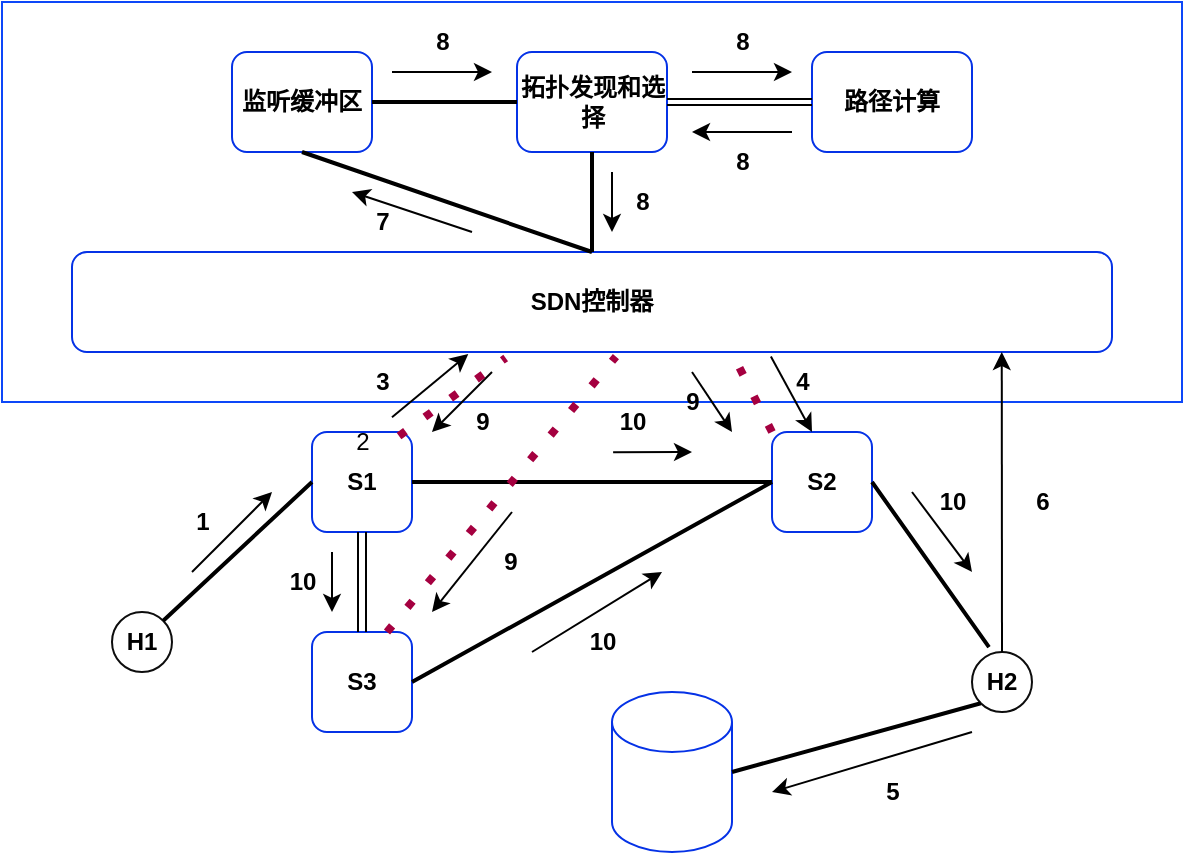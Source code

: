 <mxfile version="20.8.20" type="github">
  <diagram name="第 1 页" id="_-cEPPimM-bPHeNvY0Tm">
    <mxGraphModel dx="1127" dy="632" grid="1" gridSize="10" guides="1" tooltips="1" connect="1" arrows="1" fold="1" page="1" pageScale="1" pageWidth="827" pageHeight="1169" math="0" shadow="0">
      <root>
        <mxCell id="0" />
        <mxCell id="1" parent="0" />
        <mxCell id="IQGEfThaRfZfYVo38_s_-76" value="" style="verticalLabelPosition=bottom;verticalAlign=top;html=1;shape=mxgraph.basic.rect;fillColor2=none;strokeWidth=1;size=20;indent=5;fillStyle=auto;fillColor=none;strokeColor=#0d47f8;" vertex="1" parent="1">
          <mxGeometry x="145" y="55" width="590" height="200" as="geometry" />
        </mxCell>
        <mxCell id="IQGEfThaRfZfYVo38_s_-1" value="&lt;b&gt;监听缓冲区&lt;/b&gt;" style="rounded=1;whiteSpace=wrap;html=1;strokeColor=#0532e6;" vertex="1" parent="1">
          <mxGeometry x="260" y="80" width="70" height="50" as="geometry" />
        </mxCell>
        <mxCell id="IQGEfThaRfZfYVo38_s_-2" value="&lt;b&gt;拓扑发现和选择&lt;/b&gt;" style="rounded=1;whiteSpace=wrap;html=1;strokeColor=#0532e6;" vertex="1" parent="1">
          <mxGeometry x="402.5" y="80" width="75" height="50" as="geometry" />
        </mxCell>
        <mxCell id="IQGEfThaRfZfYVo38_s_-3" value="&lt;b&gt;路径计算&lt;/b&gt;" style="rounded=1;whiteSpace=wrap;html=1;strokeColor=#0532e6;" vertex="1" parent="1">
          <mxGeometry x="550" y="80" width="80" height="50" as="geometry" />
        </mxCell>
        <mxCell id="IQGEfThaRfZfYVo38_s_-4" value="&lt;b&gt;SDN控制器&lt;/b&gt;" style="rounded=1;whiteSpace=wrap;html=1;strokeColor=#0532e6;" vertex="1" parent="1">
          <mxGeometry x="180" y="180" width="520" height="50" as="geometry" />
        </mxCell>
        <mxCell id="IQGEfThaRfZfYVo38_s_-5" value="&lt;b&gt;S1&lt;/b&gt;" style="rounded=1;whiteSpace=wrap;html=1;strokeColor=#0532e6;" vertex="1" parent="1">
          <mxGeometry x="300" y="270" width="50" height="50" as="geometry" />
        </mxCell>
        <mxCell id="IQGEfThaRfZfYVo38_s_-6" value="&lt;b&gt;S3&lt;/b&gt;" style="rounded=1;whiteSpace=wrap;html=1;strokeColor=#0532e6;" vertex="1" parent="1">
          <mxGeometry x="300" y="370" width="50" height="50" as="geometry" />
        </mxCell>
        <mxCell id="IQGEfThaRfZfYVo38_s_-7" value="&lt;b&gt;S2&lt;/b&gt;" style="rounded=1;whiteSpace=wrap;html=1;strokeColor=#0532e6;" vertex="1" parent="1">
          <mxGeometry x="530" y="270" width="50" height="50" as="geometry" />
        </mxCell>
        <mxCell id="IQGEfThaRfZfYVo38_s_-9" value="" style="shape=cylinder3;whiteSpace=wrap;html=1;boundedLbl=1;backgroundOutline=1;size=15;strokeColor=#0532e6;rounded=1;" vertex="1" parent="1">
          <mxGeometry x="450" y="400" width="60" height="80" as="geometry" />
        </mxCell>
        <mxCell id="IQGEfThaRfZfYVo38_s_-11" value="&lt;b&gt;H1&lt;/b&gt;" style="ellipse;whiteSpace=wrap;html=1;aspect=fixed;strokeColor=#0d0d0d;rounded=1;gradientColor=none;" vertex="1" parent="1">
          <mxGeometry x="200" y="360" width="30" height="30" as="geometry" />
        </mxCell>
        <mxCell id="IQGEfThaRfZfYVo38_s_-12" value="&lt;b&gt;H2&lt;/b&gt;" style="ellipse;whiteSpace=wrap;html=1;aspect=fixed;strokeColor=#0d0d0d;rounded=1;" vertex="1" parent="1">
          <mxGeometry x="630" y="380" width="30" height="30" as="geometry" />
        </mxCell>
        <mxCell id="IQGEfThaRfZfYVo38_s_-16" value="" style="endArrow=none;html=1;rounded=0;shape=link;exitX=1;exitY=0.5;exitDx=0;exitDy=0;entryX=0;entryY=0.5;entryDx=0;entryDy=0;width=1;" edge="1" parent="1" source="IQGEfThaRfZfYVo38_s_-6" target="IQGEfThaRfZfYVo38_s_-7">
          <mxGeometry width="50" height="50" relative="1" as="geometry">
            <mxPoint x="390" y="350" as="sourcePoint" />
            <mxPoint x="440" y="300" as="targetPoint" />
          </mxGeometry>
        </mxCell>
        <mxCell id="IQGEfThaRfZfYVo38_s_-17" value="" style="endArrow=none;html=1;rounded=0;shape=link;exitX=1;exitY=0.5;exitDx=0;exitDy=0;entryX=0;entryY=0.5;entryDx=0;entryDy=0;width=-1;" edge="1" parent="1" source="IQGEfThaRfZfYVo38_s_-5" target="IQGEfThaRfZfYVo38_s_-7">
          <mxGeometry width="50" height="50" relative="1" as="geometry">
            <mxPoint x="360" y="405" as="sourcePoint" />
            <mxPoint x="540" y="305" as="targetPoint" />
          </mxGeometry>
        </mxCell>
        <mxCell id="IQGEfThaRfZfYVo38_s_-18" value="" style="endArrow=none;html=1;rounded=0;shape=link;exitX=0.5;exitY=1;exitDx=0;exitDy=0;" edge="1" parent="1" source="IQGEfThaRfZfYVo38_s_-5" target="IQGEfThaRfZfYVo38_s_-6">
          <mxGeometry width="50" height="50" relative="1" as="geometry">
            <mxPoint x="370" y="415" as="sourcePoint" />
            <mxPoint x="550" y="315" as="targetPoint" />
          </mxGeometry>
        </mxCell>
        <mxCell id="IQGEfThaRfZfYVo38_s_-19" value="" style="endArrow=none;html=1;rounded=0;shape=link;exitX=1;exitY=0;exitDx=0;exitDy=0;entryX=0;entryY=0.5;entryDx=0;entryDy=0;width=-1;" edge="1" parent="1" source="IQGEfThaRfZfYVo38_s_-11" target="IQGEfThaRfZfYVo38_s_-5">
          <mxGeometry width="50" height="50" relative="1" as="geometry">
            <mxPoint x="380" y="425" as="sourcePoint" />
            <mxPoint x="560" y="325" as="targetPoint" />
          </mxGeometry>
        </mxCell>
        <mxCell id="IQGEfThaRfZfYVo38_s_-20" value="" style="endArrow=none;html=1;rounded=0;shape=link;exitX=1;exitY=0.5;exitDx=0;exitDy=0;entryX=0;entryY=1;entryDx=0;entryDy=0;exitPerimeter=0;width=1;" edge="1" parent="1" source="IQGEfThaRfZfYVo38_s_-9" target="IQGEfThaRfZfYVo38_s_-12">
          <mxGeometry width="50" height="50" relative="1" as="geometry">
            <mxPoint x="390" y="435" as="sourcePoint" />
            <mxPoint x="570" y="335" as="targetPoint" />
          </mxGeometry>
        </mxCell>
        <mxCell id="IQGEfThaRfZfYVo38_s_-21" value="" style="endArrow=none;html=1;rounded=0;shape=link;exitX=1;exitY=0.5;exitDx=0;exitDy=0;entryX=0.283;entryY=-0.08;entryDx=0;entryDy=0;entryPerimeter=0;width=1;" edge="1" parent="1" source="IQGEfThaRfZfYVo38_s_-7" target="IQGEfThaRfZfYVo38_s_-12">
          <mxGeometry width="50" height="50" relative="1" as="geometry">
            <mxPoint x="400" y="445" as="sourcePoint" />
            <mxPoint x="580" y="345" as="targetPoint" />
          </mxGeometry>
        </mxCell>
        <mxCell id="IQGEfThaRfZfYVo38_s_-22" value="" style="endArrow=none;html=1;rounded=0;shape=link;exitX=0.5;exitY=0;exitDx=0;exitDy=0;entryX=0.5;entryY=1;entryDx=0;entryDy=0;width=-1;" edge="1" parent="1" source="IQGEfThaRfZfYVo38_s_-4" target="IQGEfThaRfZfYVo38_s_-1">
          <mxGeometry width="50" height="50" relative="1" as="geometry">
            <mxPoint x="410" y="455" as="sourcePoint" />
            <mxPoint x="590" y="355" as="targetPoint" />
          </mxGeometry>
        </mxCell>
        <mxCell id="IQGEfThaRfZfYVo38_s_-23" value="" style="endArrow=none;html=1;rounded=0;shape=link;exitX=1;exitY=0.5;exitDx=0;exitDy=0;entryX=0;entryY=0.5;entryDx=0;entryDy=0;width=-1;" edge="1" parent="1" source="IQGEfThaRfZfYVo38_s_-1" target="IQGEfThaRfZfYVo38_s_-2">
          <mxGeometry width="50" height="50" relative="1" as="geometry">
            <mxPoint x="420" y="465" as="sourcePoint" />
            <mxPoint x="600" y="365" as="targetPoint" />
          </mxGeometry>
        </mxCell>
        <mxCell id="IQGEfThaRfZfYVo38_s_-24" value="" style="endArrow=none;html=1;rounded=0;shape=link;entryX=0;entryY=0.5;entryDx=0;entryDy=0;exitX=1;exitY=0.5;exitDx=0;exitDy=0;width=-3;" edge="1" parent="1" source="IQGEfThaRfZfYVo38_s_-2" target="IQGEfThaRfZfYVo38_s_-3">
          <mxGeometry width="50" height="50" relative="1" as="geometry">
            <mxPoint x="480" y="105" as="sourcePoint" />
            <mxPoint x="390" y="115" as="targetPoint" />
          </mxGeometry>
        </mxCell>
        <mxCell id="IQGEfThaRfZfYVo38_s_-25" value="" style="endArrow=none;html=1;rounded=0;shape=link;exitX=0.5;exitY=1;exitDx=0;exitDy=0;width=-1;" edge="1" parent="1" source="IQGEfThaRfZfYVo38_s_-2">
          <mxGeometry width="50" height="50" relative="1" as="geometry">
            <mxPoint x="310" y="125" as="sourcePoint" />
            <mxPoint x="440" y="180" as="targetPoint" />
          </mxGeometry>
        </mxCell>
        <mxCell id="IQGEfThaRfZfYVo38_s_-27" value="" style="endArrow=classic;html=1;rounded=0;" edge="1" parent="1">
          <mxGeometry width="50" height="50" relative="1" as="geometry">
            <mxPoint x="240" y="340" as="sourcePoint" />
            <mxPoint x="280" y="300" as="targetPoint" />
          </mxGeometry>
        </mxCell>
        <mxCell id="IQGEfThaRfZfYVo38_s_-28" value="" style="endArrow=classic;html=1;rounded=0;entryX=0.381;entryY=1.021;entryDx=0;entryDy=0;entryPerimeter=0;" edge="1" parent="1" source="IQGEfThaRfZfYVo38_s_-46" target="IQGEfThaRfZfYVo38_s_-4">
          <mxGeometry width="50" height="50" relative="1" as="geometry">
            <mxPoint x="350" y="270" as="sourcePoint" />
            <mxPoint x="410" y="230" as="targetPoint" />
          </mxGeometry>
        </mxCell>
        <mxCell id="IQGEfThaRfZfYVo38_s_-29" value="" style="endArrow=classic;html=1;rounded=0;" edge="1" parent="1">
          <mxGeometry width="50" height="50" relative="1" as="geometry">
            <mxPoint x="410" y="380" as="sourcePoint" />
            <mxPoint x="475" y="340" as="targetPoint" />
          </mxGeometry>
        </mxCell>
        <mxCell id="IQGEfThaRfZfYVo38_s_-30" value="" style="endArrow=classic;html=1;rounded=0;" edge="1" parent="1">
          <mxGeometry width="50" height="50" relative="1" as="geometry">
            <mxPoint x="600" y="300" as="sourcePoint" />
            <mxPoint x="630" y="340" as="targetPoint" />
          </mxGeometry>
        </mxCell>
        <mxCell id="IQGEfThaRfZfYVo38_s_-31" value="" style="endArrow=classic;html=1;rounded=0;exitX=0.672;exitY=1.046;exitDx=0;exitDy=0;exitPerimeter=0;" edge="1" parent="1" source="IQGEfThaRfZfYVo38_s_-4">
          <mxGeometry width="50" height="50" relative="1" as="geometry">
            <mxPoint x="500" y="240" as="sourcePoint" />
            <mxPoint x="550" y="270" as="targetPoint" />
          </mxGeometry>
        </mxCell>
        <mxCell id="IQGEfThaRfZfYVo38_s_-32" value="" style="endArrow=classic;html=1;rounded=0;entryX=0.894;entryY=1;entryDx=0;entryDy=0;entryPerimeter=0;exitX=0.5;exitY=0;exitDx=0;exitDy=0;" edge="1" parent="1" source="IQGEfThaRfZfYVo38_s_-12" target="IQGEfThaRfZfYVo38_s_-4">
          <mxGeometry width="50" height="50" relative="1" as="geometry">
            <mxPoint x="610" y="300" as="sourcePoint" />
            <mxPoint x="660" y="340" as="targetPoint" />
          </mxGeometry>
        </mxCell>
        <mxCell id="IQGEfThaRfZfYVo38_s_-33" value="" style="endArrow=classic;html=1;rounded=0;" edge="1" parent="1">
          <mxGeometry width="50" height="50" relative="1" as="geometry">
            <mxPoint x="630" y="420" as="sourcePoint" />
            <mxPoint x="530" y="450" as="targetPoint" />
          </mxGeometry>
        </mxCell>
        <mxCell id="IQGEfThaRfZfYVo38_s_-34" value="" style="endArrow=classic;html=1;rounded=0;" edge="1" parent="1">
          <mxGeometry width="50" height="50" relative="1" as="geometry">
            <mxPoint x="380" y="170" as="sourcePoint" />
            <mxPoint x="320" y="150" as="targetPoint" />
          </mxGeometry>
        </mxCell>
        <mxCell id="IQGEfThaRfZfYVo38_s_-35" value="" style="endArrow=classic;html=1;rounded=0;" edge="1" parent="1">
          <mxGeometry width="50" height="50" relative="1" as="geometry">
            <mxPoint x="340" y="90" as="sourcePoint" />
            <mxPoint x="390" y="90" as="targetPoint" />
          </mxGeometry>
        </mxCell>
        <mxCell id="IQGEfThaRfZfYVo38_s_-36" value="" style="endArrow=classic;html=1;rounded=0;" edge="1" parent="1">
          <mxGeometry width="50" height="50" relative="1" as="geometry">
            <mxPoint x="490" y="90" as="sourcePoint" />
            <mxPoint x="540" y="90" as="targetPoint" />
          </mxGeometry>
        </mxCell>
        <mxCell id="IQGEfThaRfZfYVo38_s_-37" value="" style="endArrow=classic;html=1;rounded=0;" edge="1" parent="1">
          <mxGeometry width="50" height="50" relative="1" as="geometry">
            <mxPoint x="540" y="120" as="sourcePoint" />
            <mxPoint x="490" y="120" as="targetPoint" />
          </mxGeometry>
        </mxCell>
        <mxCell id="IQGEfThaRfZfYVo38_s_-38" value="" style="endArrow=classic;html=1;rounded=0;" edge="1" parent="1">
          <mxGeometry width="50" height="50" relative="1" as="geometry">
            <mxPoint x="450" y="140" as="sourcePoint" />
            <mxPoint x="450" y="170" as="targetPoint" />
          </mxGeometry>
        </mxCell>
        <mxCell id="IQGEfThaRfZfYVo38_s_-39" value="" style="endArrow=classic;html=1;rounded=0;" edge="1" parent="1">
          <mxGeometry width="50" height="50" relative="1" as="geometry">
            <mxPoint x="310" y="330" as="sourcePoint" />
            <mxPoint x="310" y="360" as="targetPoint" />
          </mxGeometry>
        </mxCell>
        <mxCell id="IQGEfThaRfZfYVo38_s_-41" value="" style="endArrow=classic;html=1;rounded=0;exitX=0.264;exitY=1.006;exitDx=0;exitDy=0;exitPerimeter=0;" edge="1" parent="1" source="IQGEfThaRfZfYVo38_s_-50">
          <mxGeometry width="50" height="50" relative="1" as="geometry">
            <mxPoint x="390" y="280" as="sourcePoint" />
            <mxPoint x="490" y="280" as="targetPoint" />
            <Array as="points" />
          </mxGeometry>
        </mxCell>
        <mxCell id="IQGEfThaRfZfYVo38_s_-44" value="1" style="text;html=1;align=center;verticalAlign=middle;resizable=0;points=[];autosize=1;strokeColor=none;fillColor=none;fontStyle=1;" vertex="1" parent="1">
          <mxGeometry x="230" y="300" width="30" height="30" as="geometry" />
        </mxCell>
        <mxCell id="IQGEfThaRfZfYVo38_s_-45" value="3" style="text;html=1;align=center;verticalAlign=middle;resizable=0;points=[];autosize=1;strokeColor=none;fillColor=none;fontStyle=1;" vertex="1" parent="1">
          <mxGeometry x="320" y="230" width="30" height="30" as="geometry" />
        </mxCell>
        <mxCell id="IQGEfThaRfZfYVo38_s_-46" value="2" style="text;html=1;align=center;verticalAlign=middle;resizable=0;points=[];autosize=1;strokeColor=none;fillColor=none;" vertex="1" parent="1">
          <mxGeometry x="310" y="260" width="30" height="30" as="geometry" />
        </mxCell>
        <mxCell id="IQGEfThaRfZfYVo38_s_-47" value="4" style="text;html=1;align=center;verticalAlign=middle;resizable=0;points=[];autosize=1;strokeColor=none;fillColor=none;fontStyle=1;" vertex="1" parent="1">
          <mxGeometry x="530" y="230" width="30" height="30" as="geometry" />
        </mxCell>
        <mxCell id="IQGEfThaRfZfYVo38_s_-48" value="&lt;b&gt;8&lt;/b&gt;" style="text;html=1;align=center;verticalAlign=middle;resizable=0;points=[];autosize=1;strokeColor=none;fillColor=none;" vertex="1" parent="1">
          <mxGeometry x="350" y="60" width="30" height="30" as="geometry" />
        </mxCell>
        <mxCell id="IQGEfThaRfZfYVo38_s_-49" value="7" style="text;html=1;align=center;verticalAlign=middle;resizable=0;points=[];autosize=1;strokeColor=none;fillColor=none;fontStyle=1;" vertex="1" parent="1">
          <mxGeometry x="320" y="150" width="30" height="30" as="geometry" />
        </mxCell>
        <mxCell id="IQGEfThaRfZfYVo38_s_-50" value="10" style="text;html=1;align=center;verticalAlign=middle;resizable=0;points=[];autosize=1;strokeColor=none;fillColor=none;fontStyle=1;" vertex="1" parent="1">
          <mxGeometry x="440" y="250" width="40" height="30" as="geometry" />
        </mxCell>
        <mxCell id="IQGEfThaRfZfYVo38_s_-51" value="10" style="text;html=1;align=center;verticalAlign=middle;resizable=0;points=[];autosize=1;strokeColor=none;fillColor=none;fontStyle=1;" vertex="1" parent="1">
          <mxGeometry x="275" y="330" width="40" height="30" as="geometry" />
        </mxCell>
        <mxCell id="IQGEfThaRfZfYVo38_s_-52" value="10" style="text;html=1;align=center;verticalAlign=middle;resizable=0;points=[];autosize=1;strokeColor=none;fillColor=none;fontStyle=1;" vertex="1" parent="1">
          <mxGeometry x="425" y="360" width="40" height="30" as="geometry" />
        </mxCell>
        <mxCell id="IQGEfThaRfZfYVo38_s_-53" value="5" style="text;html=1;align=center;verticalAlign=middle;resizable=0;points=[];autosize=1;strokeColor=none;fillColor=none;fontStyle=1;" vertex="1" parent="1">
          <mxGeometry x="575" y="435" width="30" height="30" as="geometry" />
        </mxCell>
        <mxCell id="IQGEfThaRfZfYVo38_s_-54" value="6" style="text;html=1;align=center;verticalAlign=middle;resizable=0;points=[];autosize=1;strokeColor=none;fillColor=none;fontStyle=1;" vertex="1" parent="1">
          <mxGeometry x="650" y="290" width="30" height="30" as="geometry" />
        </mxCell>
        <mxCell id="IQGEfThaRfZfYVo38_s_-55" value="10" style="text;html=1;align=center;verticalAlign=middle;resizable=0;points=[];autosize=1;strokeColor=none;fillColor=none;fontStyle=1;" vertex="1" parent="1">
          <mxGeometry x="600" y="290" width="40" height="30" as="geometry" />
        </mxCell>
        <mxCell id="IQGEfThaRfZfYVo38_s_-56" value="&lt;span&gt;8&lt;/span&gt;" style="text;html=1;align=center;verticalAlign=middle;resizable=0;points=[];autosize=1;strokeColor=none;fillColor=none;fontStyle=1" vertex="1" parent="1">
          <mxGeometry x="500" y="120" width="30" height="30" as="geometry" />
        </mxCell>
        <mxCell id="IQGEfThaRfZfYVo38_s_-57" value="&lt;b&gt;8&lt;/b&gt;" style="text;html=1;align=center;verticalAlign=middle;resizable=0;points=[];autosize=1;strokeColor=none;fillColor=none;" vertex="1" parent="1">
          <mxGeometry x="500" y="60" width="30" height="30" as="geometry" />
        </mxCell>
        <mxCell id="IQGEfThaRfZfYVo38_s_-58" value="8" style="text;html=1;align=center;verticalAlign=middle;resizable=0;points=[];autosize=1;strokeColor=none;fillColor=none;fontStyle=1;" vertex="1" parent="1">
          <mxGeometry x="450" y="140" width="30" height="30" as="geometry" />
        </mxCell>
        <mxCell id="IQGEfThaRfZfYVo38_s_-60" value="" style="endArrow=none;dashed=1;html=1;dashPattern=1 3;strokeWidth=4;rounded=0;entryX=0.634;entryY=0.996;entryDx=0;entryDy=0;exitX=0;exitY=0;exitDx=0;exitDy=0;fillColor=#d80073;strokeColor=#A50040;entryPerimeter=0;" edge="1" parent="1" source="IQGEfThaRfZfYVo38_s_-7" target="IQGEfThaRfZfYVo38_s_-4">
          <mxGeometry width="50" height="50" relative="1" as="geometry">
            <mxPoint x="360" y="293" as="sourcePoint" />
            <mxPoint x="440" y="240" as="targetPoint" />
          </mxGeometry>
        </mxCell>
        <mxCell id="IQGEfThaRfZfYVo38_s_-62" value="" style="endArrow=none;dashed=1;html=1;dashPattern=1 3;strokeWidth=4;rounded=0;exitX=0.75;exitY=0;exitDx=0;exitDy=0;fillColor=#d80073;strokeColor=#A50040;entryX=0.523;entryY=1.046;entryDx=0;entryDy=0;entryPerimeter=0;" edge="1" parent="1" source="IQGEfThaRfZfYVo38_s_-6" target="IQGEfThaRfZfYVo38_s_-4">
          <mxGeometry width="50" height="50" relative="1" as="geometry">
            <mxPoint x="370" y="303" as="sourcePoint" />
            <mxPoint x="430" y="240" as="targetPoint" />
          </mxGeometry>
        </mxCell>
        <mxCell id="IQGEfThaRfZfYVo38_s_-64" value="" style="endArrow=classic;html=1;rounded=0;" edge="1" parent="1">
          <mxGeometry width="50" height="50" relative="1" as="geometry">
            <mxPoint x="390" y="240" as="sourcePoint" />
            <mxPoint x="360" y="270" as="targetPoint" />
          </mxGeometry>
        </mxCell>
        <mxCell id="IQGEfThaRfZfYVo38_s_-68" value="" style="endArrow=none;dashed=1;html=1;dashPattern=1 3;strokeWidth=4;rounded=0;entryX=0.417;entryY=1.059;entryDx=0;entryDy=0;exitX=1.117;exitY=0.4;exitDx=0;exitDy=0;fillColor=#d80073;strokeColor=#A50040;entryPerimeter=0;exitPerimeter=0;" edge="1" parent="1" source="IQGEfThaRfZfYVo38_s_-46" target="IQGEfThaRfZfYVo38_s_-4">
          <mxGeometry width="50" height="50" relative="1" as="geometry">
            <mxPoint x="540" y="280" as="sourcePoint" />
            <mxPoint x="512" y="240" as="targetPoint" />
          </mxGeometry>
        </mxCell>
        <mxCell id="IQGEfThaRfZfYVo38_s_-69" value="" style="endArrow=classic;html=1;rounded=0;" edge="1" parent="1">
          <mxGeometry width="50" height="50" relative="1" as="geometry">
            <mxPoint x="490" y="240" as="sourcePoint" />
            <mxPoint x="510" y="270" as="targetPoint" />
          </mxGeometry>
        </mxCell>
        <mxCell id="IQGEfThaRfZfYVo38_s_-70" value="" style="endArrow=classic;html=1;rounded=0;startArrow=none;" edge="1" parent="1">
          <mxGeometry width="50" height="50" relative="1" as="geometry">
            <mxPoint x="400" y="310" as="sourcePoint" />
            <mxPoint x="360" y="360" as="targetPoint" />
          </mxGeometry>
        </mxCell>
        <mxCell id="IQGEfThaRfZfYVo38_s_-72" value="9" style="text;html=1;align=center;verticalAlign=middle;resizable=0;points=[];autosize=1;strokeColor=none;fillColor=none;fontStyle=1;" vertex="1" parent="1">
          <mxGeometry x="475" y="240" width="30" height="30" as="geometry" />
        </mxCell>
        <mxCell id="IQGEfThaRfZfYVo38_s_-73" value="9" style="text;html=1;align=center;verticalAlign=middle;resizable=0;points=[];autosize=1;strokeColor=none;fillColor=none;fontStyle=1;" vertex="1" parent="1">
          <mxGeometry x="370" y="250" width="30" height="30" as="geometry" />
        </mxCell>
        <mxCell id="IQGEfThaRfZfYVo38_s_-74" value="" style="endArrow=none;html=1;rounded=0;" edge="1" parent="1">
          <mxGeometry width="50" height="50" relative="1" as="geometry">
            <mxPoint x="400" y="310" as="sourcePoint" />
            <mxPoint x="400" y="310" as="targetPoint" />
          </mxGeometry>
        </mxCell>
        <mxCell id="IQGEfThaRfZfYVo38_s_-75" value="9" style="text;html=1;align=center;verticalAlign=middle;resizable=0;points=[];autosize=1;strokeColor=none;fillColor=none;fontStyle=1;" vertex="1" parent="1">
          <mxGeometry x="384" y="320" width="30" height="30" as="geometry" />
        </mxCell>
      </root>
    </mxGraphModel>
  </diagram>
</mxfile>
